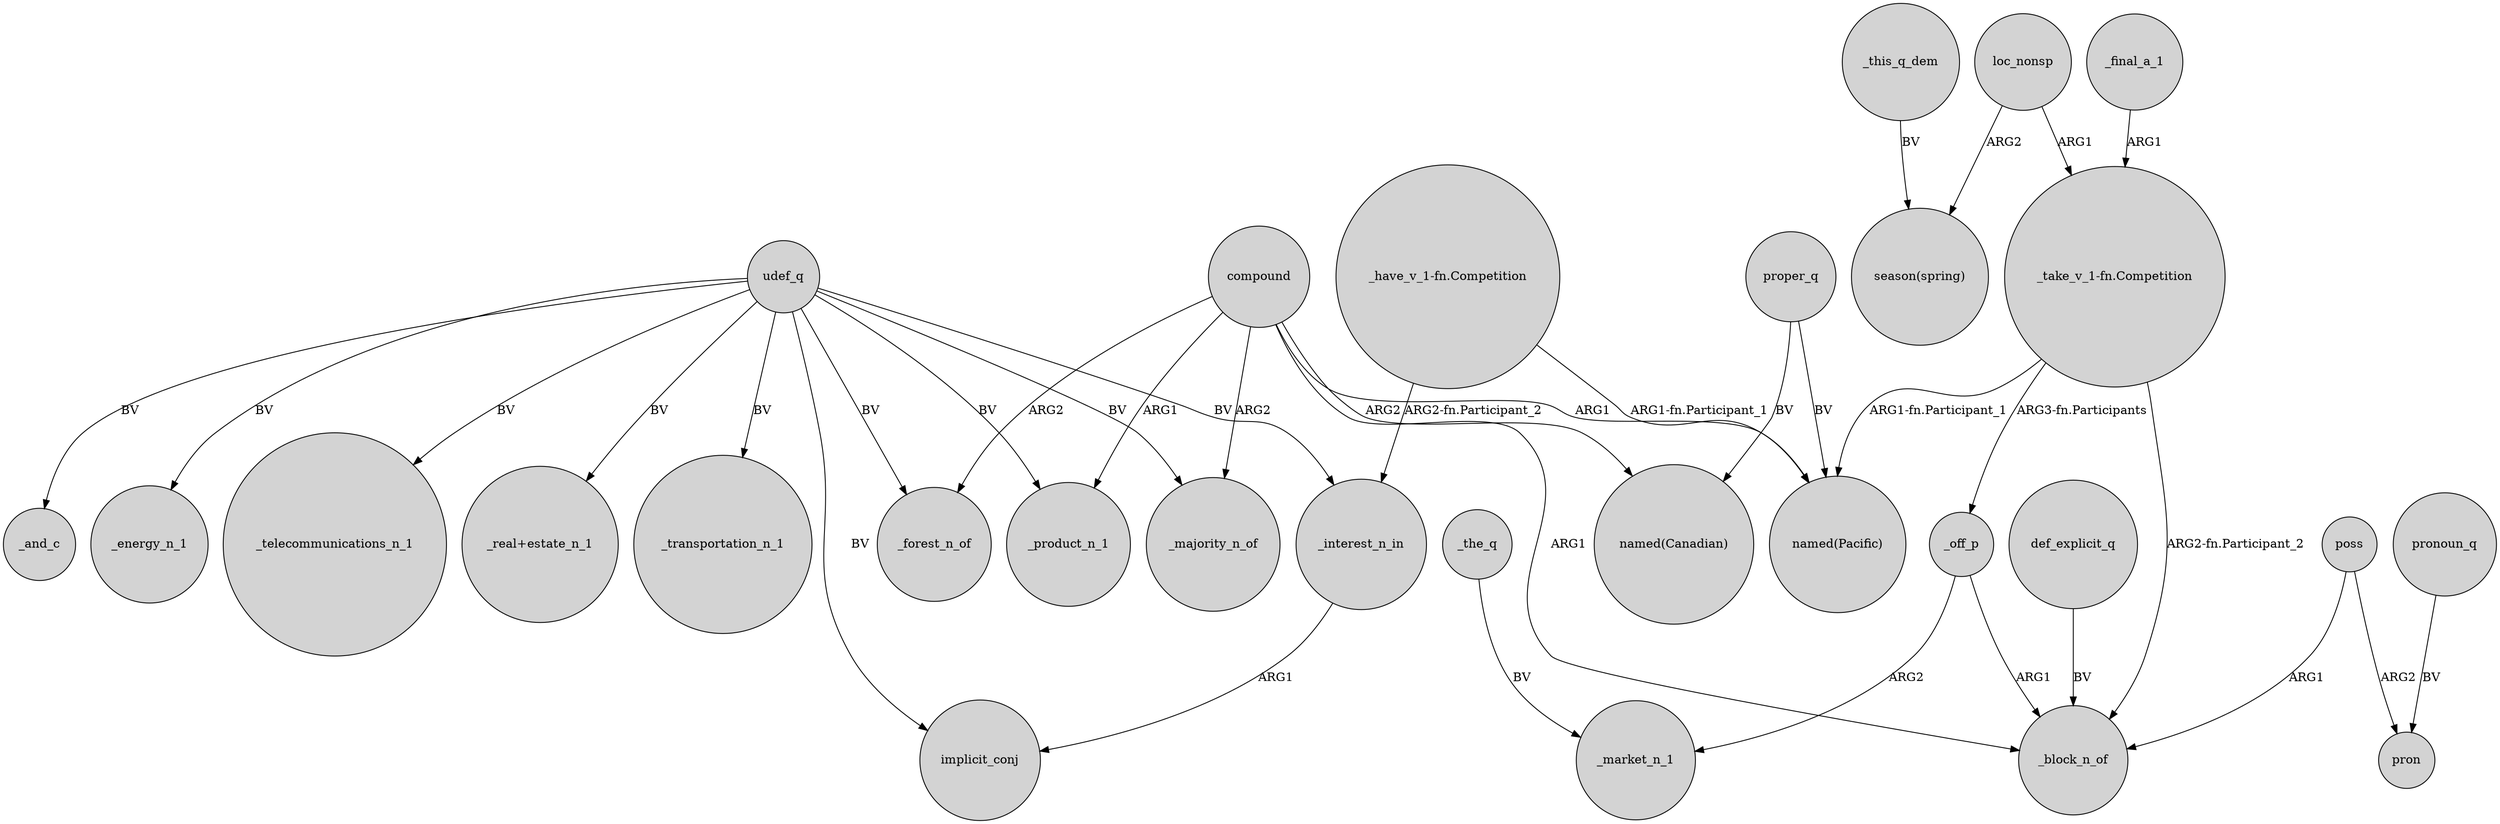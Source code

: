 digraph {
	node [shape=circle style=filled]
	udef_q -> _transportation_n_1 [label=BV]
	_interest_n_in -> implicit_conj [label=ARG1]
	proper_q -> "named(Canadian)" [label=BV]
	_off_p -> _block_n_of [label=ARG1]
	"_have_v_1-fn.Competition" -> _interest_n_in [label="ARG2-fn.Participant_2"]
	udef_q -> _forest_n_of [label=BV]
	loc_nonsp -> "season(spring)" [label=ARG2]
	"_take_v_1-fn.Competition" -> _off_p [label="ARG3-fn.Participants"]
	"_take_v_1-fn.Competition" -> "named(Pacific)" [label="ARG1-fn.Participant_1"]
	compound -> _block_n_of [label=ARG1]
	udef_q -> _product_n_1 [label=BV]
	def_explicit_q -> _block_n_of [label=BV]
	udef_q -> _and_c [label=BV]
	compound -> _forest_n_of [label=ARG2]
	_the_q -> _market_n_1 [label=BV]
	_final_a_1 -> "_take_v_1-fn.Competition" [label=ARG1]
	compound -> "named(Pacific)" [label=ARG1]
	pronoun_q -> pron [label=BV]
	"_have_v_1-fn.Competition" -> "named(Pacific)" [label="ARG1-fn.Participant_1"]
	poss -> pron [label=ARG2]
	udef_q -> _energy_n_1 [label=BV]
	"_take_v_1-fn.Competition" -> _block_n_of [label="ARG2-fn.Participant_2"]
	_this_q_dem -> "season(spring)" [label=BV]
	loc_nonsp -> "_take_v_1-fn.Competition" [label=ARG1]
	poss -> _block_n_of [label=ARG1]
	udef_q -> _telecommunications_n_1 [label=BV]
	proper_q -> "named(Pacific)" [label=BV]
	udef_q -> _interest_n_in [label=BV]
	compound -> _product_n_1 [label=ARG1]
	_off_p -> _market_n_1 [label=ARG2]
	compound -> _majority_n_of [label=ARG2]
	udef_q -> "_real+estate_n_1" [label=BV]
	udef_q -> _majority_n_of [label=BV]
	compound -> "named(Canadian)" [label=ARG2]
	udef_q -> implicit_conj [label=BV]
}
